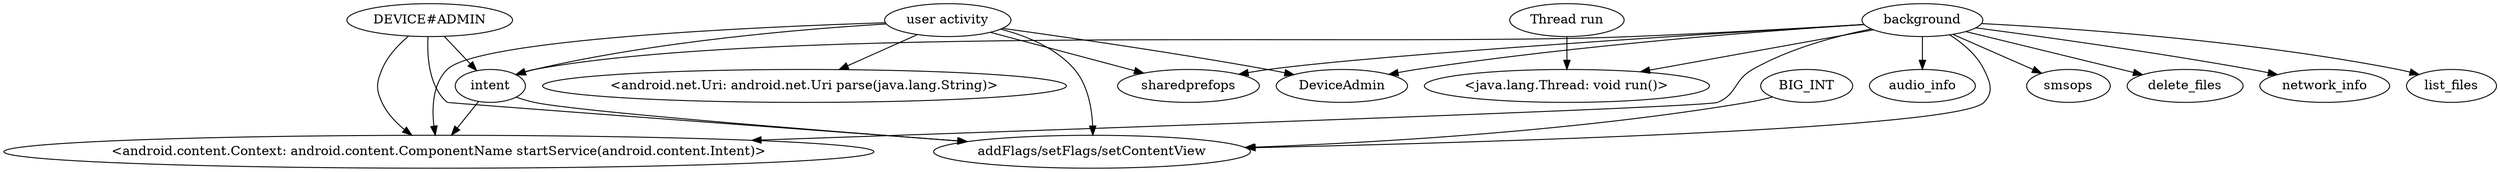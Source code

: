 strict digraph  {
	graph ["graph"="{}"];
	audio_info	 [domain=library,
		type=merged];
	"<android.net.Uri: android.net.Uri parse(java.lang.String)>"	 [domain=library,
		type=SENSITIVE_METHOD];
	"<java.lang.Thread: void run()>"	 [domain=library,
		type=SENSITIVE_METHOD];
	"<android.content.Context: android.content.ComponentName startService(android.content.Intent)>"	 [domain=library,
		type=SENSITIVE_METHOD];
	"DEVICE#ADMIN"	 [domain=library,
		type=CONST_STRING];
	intent	 [domain=library,
		type=merged];
	"DEVICE#ADMIN" -> intent	 [deps=DATAFLOW,
		type=DEP];
	"DEVICE#ADMIN" -> "<android.content.Context: android.content.ComponentName startService(android.content.Intent)>"	 [deps="DATAFLOW-DOMINATE",
		type=DEP];
	"addFlags/setFlags/setContentView"	 [domain=library,
		type=merged];
	"DEVICE#ADMIN" -> "addFlags/setFlags/setContentView"	 [deps="DATAFLOW-DOMINATE",
		type=DEP];
	BIG_INT	 [domain=library,
		type=CONST_INT];
	BIG_INT -> "addFlags/setFlags/setContentView"	 [deps=DATAFLOW,
		type=DEP];
	DeviceAdmin	 [domain=library,
		type=merged];
	smsops	 [domain=library,
		type=SENSITIVE_METHOD];
	delete_files	 [domain=library,
		type=merged];
	network_info	 [domain=library,
		type=merged];
	list_files	 [domain=library,
		type=merged];
	intent -> "addFlags/setFlags/setContentView"	 [deps=DOMINATE,
		type=DEP];
	intent -> "<android.content.Context: android.content.ComponentName startService(android.content.Intent)>"	 [deps=DOMINATE,
		type=DEP];
	sharedprefops	 [domain=library,
		type=merged];
	background	 [domain=library,
		type=entrypoint];
	background -> "<java.lang.Thread: void run()>"	 [deps="FROM_SENSITIVE_PARENT_TO_SENSITIVE_API-CALL-CALL",
		type=DEP];
	background -> DeviceAdmin	 [deps="FROM_SENSITIVE_PARENT_TO_SENSITIVE_API-CALL-CALL",
		type=DEP];
	background -> list_files	 [deps="FROM_SENSITIVE_PARENT_TO_SENSITIVE_API-CALL-CALL",
		type=DEP];
	background -> delete_files	 [deps="FROM_SENSITIVE_PARENT_TO_SENSITIVE_API-CALL-CALL",
		type=DEP];
	background -> audio_info	 [deps="FROM_SENSITIVE_PARENT_TO_SENSITIVE_API-CALL-CALL",
		type=DEP];
	background -> sharedprefops	 [deps="FROM_SENSITIVE_PARENT_TO_SENSITIVE_API-CALL-CALL-CALL-CALL",
		type=DEP];
	background -> network_info	 [deps="FROM_SENSITIVE_PARENT_TO_SENSITIVE_API-CALL-CALL",
		type=DEP];
	background -> "addFlags/setFlags/setContentView"	 [deps="FROM_SENSITIVE_PARENT_TO_SENSITIVE_API-CALL-CALL-DOMINATE",
		type=DEP];
	background -> "<android.content.Context: android.content.ComponentName startService(android.content.Intent)>"	 [deps="FROM_SENSITIVE_PARENT_TO_SENSITIVE_API-CALL-DOMINATE",
		type=DEP];
	background -> intent	 [deps="FROM_SENSITIVE_PARENT_TO_SENSITIVE_API-CALL-CALL",
		type=DEP];
	background -> smsops	 [deps="FROM_SENSITIVE_PARENT_TO_SENSITIVE_API-CALL-CALL",
		type=DEP];
	"Thread run"	 [domain=library,
		type=entrypoint];
	"Thread run" -> "<java.lang.Thread: void run()>"	 [deps=FROM_SENSITIVE_PARENT_TO_SENSITIVE_API,
		type=DEP];
	"user activity"	 [domain=library,
		type=entrypoint];
	"user activity" -> "<android.net.Uri: android.net.Uri parse(java.lang.String)>"	 [deps="FROM_SENSITIVE_PARENT_TO_SENSITIVE_API-CALL-CALL",
		type=DEP];
	"user activity" -> "addFlags/setFlags/setContentView"	 [deps="FROM_SENSITIVE_PARENT_TO_SENSITIVE_API-CALL-CALL",
		type=DEP];
	"user activity" -> DeviceAdmin	 [deps="FROM_SENSITIVE_PARENT_TO_SENSITIVE_API-CALL-CALL",
		type=DEP];
	"user activity" -> sharedprefops	 [deps="FROM_SENSITIVE_PARENT_TO_SENSITIVE_API-CALL-CALL-CALL",
		type=DEP];
	"user activity" -> "<android.content.Context: android.content.ComponentName startService(android.content.Intent)>"	 [deps="FROM_SENSITIVE_PARENT_TO_SENSITIVE_API-CALL-CALL-DOMINATE",
		type=DEP];
	"user activity" -> intent	 [deps="FROM_SENSITIVE_PARENT_TO_SENSITIVE_API-CALL-CALL",
		type=DEP];
}

